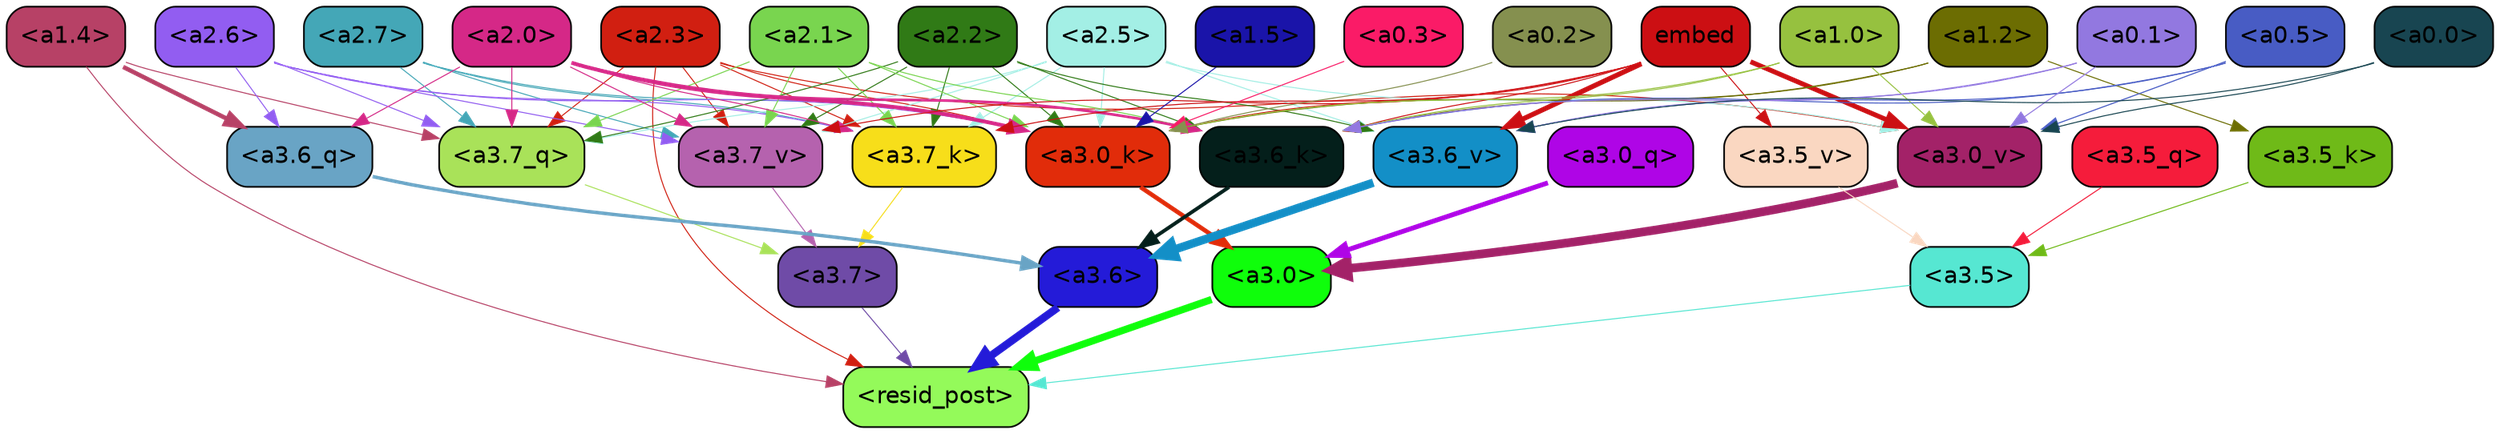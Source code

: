 strict digraph "" {
	graph [bgcolor=transparent,
		layout=dot,
		overlap=false,
		splines=true
	];
	"<a3.7>"	[color=black,
		fillcolor="#6f4ba7",
		fontname=Helvetica,
		shape=box,
		style="filled, rounded"];
	"<resid_post>"	[color=black,
		fillcolor="#94fa5a",
		fontname=Helvetica,
		shape=box,
		style="filled, rounded"];
	"<a3.7>" -> "<resid_post>"	[color="#6f4ba7",
		penwidth=0.6];
	"<a3.6>"	[color=black,
		fillcolor="#241bd8",
		fontname=Helvetica,
		shape=box,
		style="filled, rounded"];
	"<a3.6>" -> "<resid_post>"	[color="#241bd8",
		penwidth=4.6696330308914185];
	"<a3.5>"	[color=black,
		fillcolor="#56e7d2",
		fontname=Helvetica,
		shape=box,
		style="filled, rounded"];
	"<a3.5>" -> "<resid_post>"	[color="#56e7d2",
		penwidth=0.6];
	"<a3.0>"	[color=black,
		fillcolor="#0ffe0b",
		fontname=Helvetica,
		shape=box,
		style="filled, rounded"];
	"<a3.0>" -> "<resid_post>"	[color="#0ffe0b",
		penwidth=4.282557368278503];
	"<a2.3>"	[color=black,
		fillcolor="#d11f11",
		fontname=Helvetica,
		shape=box,
		style="filled, rounded"];
	"<a2.3>" -> "<resid_post>"	[color="#d11f11",
		penwidth=0.6];
	"<a3.7_q>"	[color=black,
		fillcolor="#a9e259",
		fontname=Helvetica,
		shape=box,
		style="filled, rounded"];
	"<a2.3>" -> "<a3.7_q>"	[color="#d11f11",
		penwidth=0.6];
	"<a3.7_k>"	[color=black,
		fillcolor="#f7de1a",
		fontname=Helvetica,
		shape=box,
		style="filled, rounded"];
	"<a2.3>" -> "<a3.7_k>"	[color="#d11f11",
		penwidth=0.6];
	"<a3.0_k>"	[color=black,
		fillcolor="#e12c0a",
		fontname=Helvetica,
		shape=box,
		style="filled, rounded"];
	"<a2.3>" -> "<a3.0_k>"	[color="#d11f11",
		penwidth=0.6];
	"<a3.7_v>"	[color=black,
		fillcolor="#b562ae",
		fontname=Helvetica,
		shape=box,
		style="filled, rounded"];
	"<a2.3>" -> "<a3.7_v>"	[color="#d11f11",
		penwidth=0.6];
	"<a3.0_v>"	[color=black,
		fillcolor="#a32268",
		fontname=Helvetica,
		shape=box,
		style="filled, rounded"];
	"<a2.3>" -> "<a3.0_v>"	[color="#d11f11",
		penwidth=0.6];
	"<a1.4>"	[color=black,
		fillcolor="#b74166",
		fontname=Helvetica,
		shape=box,
		style="filled, rounded"];
	"<a1.4>" -> "<resid_post>"	[color="#b74166",
		penwidth=0.6];
	"<a1.4>" -> "<a3.7_q>"	[color="#b74166",
		penwidth=0.6];
	"<a3.6_q>"	[color=black,
		fillcolor="#69a4c5",
		fontname=Helvetica,
		shape=box,
		style="filled, rounded"];
	"<a1.4>" -> "<a3.6_q>"	[color="#b74166",
		penwidth=2.6073555648326874];
	"<a3.7_q>" -> "<a3.7>"	[color="#a9e259",
		penwidth=0.6];
	"<a3.6_q>" -> "<a3.6>"	[color="#69a4c5",
		penwidth=2.03758105635643];
	"<a3.5_q>"	[color=black,
		fillcolor="#f51c3b",
		fontname=Helvetica,
		shape=box,
		style="filled, rounded"];
	"<a3.5_q>" -> "<a3.5>"	[color="#f51c3b",
		penwidth=0.6];
	"<a3.0_q>"	[color=black,
		fillcolor="#af05e6",
		fontname=Helvetica,
		shape=box,
		style="filled, rounded"];
	"<a3.0_q>" -> "<a3.0>"	[color="#af05e6",
		penwidth=2.8638100624084473];
	"<a3.7_k>" -> "<a3.7>"	[color="#f7de1a",
		penwidth=0.6];
	"<a3.6_k>"	[color=black,
		fillcolor="#041f1b",
		fontname=Helvetica,
		shape=box,
		style="filled, rounded"];
	"<a3.6_k>" -> "<a3.6>"	[color="#041f1b",
		penwidth=2.174198240041733];
	"<a3.5_k>"	[color=black,
		fillcolor="#6fba18",
		fontname=Helvetica,
		shape=box,
		style="filled, rounded"];
	"<a3.5_k>" -> "<a3.5>"	[color="#6fba18",
		penwidth=0.6];
	"<a3.0_k>" -> "<a3.0>"	[color="#e12c0a",
		penwidth=2.6274144649505615];
	"<a3.7_v>" -> "<a3.7>"	[color="#b562ae",
		penwidth=0.6];
	"<a3.6_v>"	[color=black,
		fillcolor="#138fc7",
		fontname=Helvetica,
		shape=box,
		style="filled, rounded"];
	"<a3.6_v>" -> "<a3.6>"	[color="#138fc7",
		penwidth=5.002329230308533];
	"<a3.5_v>"	[color=black,
		fillcolor="#fad7c1",
		fontname=Helvetica,
		shape=box,
		style="filled, rounded"];
	"<a3.5_v>" -> "<a3.5>"	[color="#fad7c1",
		penwidth=0.6];
	"<a3.0_v>" -> "<a3.0>"	[color="#a32268",
		penwidth=5.188832879066467];
	"<a2.7>"	[color=black,
		fillcolor="#44a7b7",
		fontname=Helvetica,
		shape=box,
		style="filled, rounded"];
	"<a2.7>" -> "<a3.7_q>"	[color="#44a7b7",
		penwidth=0.6];
	"<a2.7>" -> "<a3.7_k>"	[color="#44a7b7",
		penwidth=0.6];
	"<a2.7>" -> "<a3.0_k>"	[color="#44a7b7",
		penwidth=0.6];
	"<a2.7>" -> "<a3.7_v>"	[color="#44a7b7",
		penwidth=0.6];
	"<a2.6>"	[color=black,
		fillcolor="#925df1",
		fontname=Helvetica,
		shape=box,
		style="filled, rounded"];
	"<a2.6>" -> "<a3.7_q>"	[color="#925df1",
		penwidth=0.6];
	"<a2.6>" -> "<a3.6_q>"	[color="#925df1",
		penwidth=0.6];
	"<a2.6>" -> "<a3.7_k>"	[color="#925df1",
		penwidth=0.6];
	"<a2.6>" -> "<a3.0_k>"	[color="#925df1",
		penwidth=0.6];
	"<a2.6>" -> "<a3.7_v>"	[color="#925df1",
		penwidth=0.6];
	"<a2.5>"	[color=black,
		fillcolor="#a3efe5",
		fontname=Helvetica,
		shape=box,
		style="filled, rounded"];
	"<a2.5>" -> "<a3.7_q>"	[color="#a3efe5",
		penwidth=0.6];
	"<a2.5>" -> "<a3.7_k>"	[color="#a3efe5",
		penwidth=0.6];
	"<a2.5>" -> "<a3.0_k>"	[color="#a3efe5",
		penwidth=0.6];
	"<a2.5>" -> "<a3.7_v>"	[color="#a3efe5",
		penwidth=0.6];
	"<a2.5>" -> "<a3.6_v>"	[color="#a3efe5",
		penwidth=0.6];
	"<a2.5>" -> "<a3.0_v>"	[color="#a3efe5",
		penwidth=0.6];
	"<a2.2>"	[color=black,
		fillcolor="#307a16",
		fontname=Helvetica,
		shape=box,
		style="filled, rounded"];
	"<a2.2>" -> "<a3.7_q>"	[color="#307a16",
		penwidth=0.6];
	"<a2.2>" -> "<a3.7_k>"	[color="#307a16",
		penwidth=0.6];
	"<a2.2>" -> "<a3.6_k>"	[color="#307a16",
		penwidth=0.6];
	"<a2.2>" -> "<a3.0_k>"	[color="#307a16",
		penwidth=0.6];
	"<a2.2>" -> "<a3.7_v>"	[color="#307a16",
		penwidth=0.6];
	"<a2.2>" -> "<a3.6_v>"	[color="#307a16",
		penwidth=0.6];
	"<a2.1>"	[color=black,
		fillcolor="#79d54f",
		fontname=Helvetica,
		shape=box,
		style="filled, rounded"];
	"<a2.1>" -> "<a3.7_q>"	[color="#79d54f",
		penwidth=0.6];
	"<a2.1>" -> "<a3.7_k>"	[color="#79d54f",
		penwidth=0.6];
	"<a2.1>" -> "<a3.6_k>"	[color="#79d54f",
		penwidth=0.6];
	"<a2.1>" -> "<a3.0_k>"	[color="#79d54f",
		penwidth=0.6];
	"<a2.1>" -> "<a3.7_v>"	[color="#79d54f",
		penwidth=0.6];
	"<a2.0>"	[color=black,
		fillcolor="#d52887",
		fontname=Helvetica,
		shape=box,
		style="filled, rounded"];
	"<a2.0>" -> "<a3.7_q>"	[color="#d52887",
		penwidth=0.6];
	"<a2.0>" -> "<a3.6_q>"	[color="#d52887",
		penwidth=0.6];
	"<a2.0>" -> "<a3.7_k>"	[color="#d52887",
		penwidth=0.6];
	"<a2.0>" -> "<a3.6_k>"	[color="#d52887",
		penwidth=1.5568191409111023];
	"<a2.0>" -> "<a3.0_k>"	[color="#d52887",
		penwidth=2.270527422428131];
	"<a2.0>" -> "<a3.7_v>"	[color="#d52887",
		penwidth=0.6];
	embed	[color=black,
		fillcolor="#cc0f13",
		fontname=Helvetica,
		shape=box,
		style="filled, rounded"];
	embed -> "<a3.7_k>"	[color="#cc0f13",
		penwidth=0.6];
	embed -> "<a3.6_k>"	[color="#cc0f13",
		penwidth=0.6];
	embed -> "<a3.0_k>"	[color="#cc0f13",
		penwidth=0.6];
	embed -> "<a3.7_v>"	[color="#cc0f13",
		penwidth=0.6];
	embed -> "<a3.6_v>"	[color="#cc0f13",
		penwidth=2.9588699340820312];
	embed -> "<a3.5_v>"	[color="#cc0f13",
		penwidth=0.6];
	embed -> "<a3.0_v>"	[color="#cc0f13",
		penwidth=2.8686431646347046];
	"<a1.2>"	[color=black,
		fillcolor="#6c6d02",
		fontname=Helvetica,
		shape=box,
		style="filled, rounded"];
	"<a1.2>" -> "<a3.6_k>"	[color="#6c6d02",
		penwidth=0.6];
	"<a1.2>" -> "<a3.5_k>"	[color="#6c6d02",
		penwidth=0.6];
	"<a1.2>" -> "<a3.0_k>"	[color="#6c6d02",
		penwidth=0.6];
	"<a1.0>"	[color=black,
		fillcolor="#96c13f",
		fontname=Helvetica,
		shape=box,
		style="filled, rounded"];
	"<a1.0>" -> "<a3.6_k>"	[color="#96c13f",
		penwidth=0.6];
	"<a1.0>" -> "<a3.0_k>"	[color="#96c13f",
		penwidth=0.6];
	"<a1.0>" -> "<a3.0_v>"	[color="#96c13f",
		penwidth=0.6];
	"<a0.5>"	[color=black,
		fillcolor="#485cc4",
		fontname=Helvetica,
		shape=box,
		style="filled, rounded"];
	"<a0.5>" -> "<a3.6_k>"	[color="#485cc4",
		penwidth=0.6];
	"<a0.5>" -> "<a3.6_v>"	[color="#485cc4",
		penwidth=0.6];
	"<a0.5>" -> "<a3.0_v>"	[color="#485cc4",
		penwidth=0.6421224474906921];
	"<a0.1>"	[color=black,
		fillcolor="#9278e0",
		fontname=Helvetica,
		shape=box,
		style="filled, rounded"];
	"<a0.1>" -> "<a3.6_k>"	[color="#9278e0",
		penwidth=0.6];
	"<a0.1>" -> "<a3.6_v>"	[color="#9278e0",
		penwidth=0.6];
	"<a0.1>" -> "<a3.0_v>"	[color="#9278e0",
		penwidth=0.6];
	"<a1.5>"	[color=black,
		fillcolor="#1a14a9",
		fontname=Helvetica,
		shape=box,
		style="filled, rounded"];
	"<a1.5>" -> "<a3.0_k>"	[color="#1a14a9",
		penwidth=0.6];
	"<a0.3>"	[color=black,
		fillcolor="#fa1b67",
		fontname=Helvetica,
		shape=box,
		style="filled, rounded"];
	"<a0.3>" -> "<a3.0_k>"	[color="#fa1b67",
		penwidth=0.6];
	"<a0.2>"	[color=black,
		fillcolor="#85904f",
		fontname=Helvetica,
		shape=box,
		style="filled, rounded"];
	"<a0.2>" -> "<a3.0_k>"	[color="#85904f",
		penwidth=0.6];
	"<a0.0>"	[color=black,
		fillcolor="#184551",
		fontname=Helvetica,
		shape=box,
		style="filled, rounded"];
	"<a0.0>" -> "<a3.6_v>"	[color="#184551",
		penwidth=0.6];
	"<a0.0>" -> "<a3.0_v>"	[color="#184551",
		penwidth=0.6];
}
